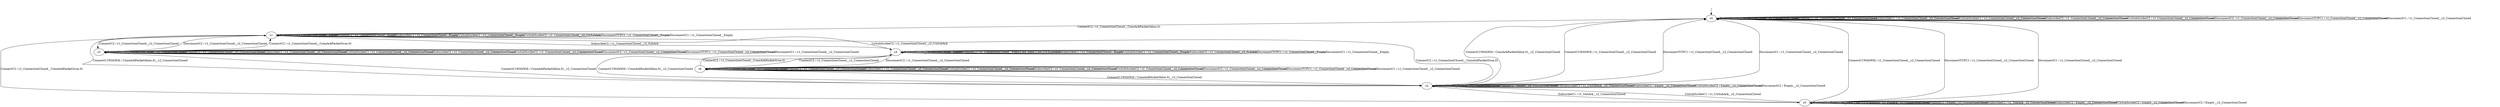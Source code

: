 digraph h1 {
s0 [label="s0"];
s1 [label="s1"];
s2 [label="s2"];
s3 [label="s3"];
s4 [label="s4"];
s5 [label="s5"];
s6 [label="s6"];
s0 -> s1 [label="ConnectC2 / c1_ConnectionClosed__ConnAckPacket(false,0)"];
s0 -> s2 [label="ConnectC1WithWill / ConnAckPacket(false,0)__c2_ConnectionClosed"];
s0 -> s0 [label="PublishC1 / c1_ConnectionClosed__c2_ConnectionClosed"];
s0 -> s0 [label="PublishC2 / c1_ConnectionClosed__c2_ConnectionClosed"];
s0 -> s0 [label="SubscribeC1 / c1_ConnectionClosed__c2_ConnectionClosed"];
s0 -> s0 [label="UnSubScribeC1 / c1_ConnectionClosed__c2_ConnectionClosed"];
s0 -> s0 [label="SubscribeC2 / c1_ConnectionClosed__c2_ConnectionClosed"];
s0 -> s0 [label="UnSubScribeC2 / c1_ConnectionClosed__c2_ConnectionClosed"];
s0 -> s0 [label="DisconnectC2 / c1_ConnectionClosed__c2_ConnectionClosed"];
s0 -> s0 [label="DisconnectTCPC1 / c1_ConnectionClosed__c2_ConnectionClosed"];
s0 -> s0 [label="DisconnectC1 / c1_ConnectionClosed__c2_ConnectionClosed"];
s1 -> s3 [label="ConnectC2 / c1_ConnectionClosed__c2_ConnectionClosed"];
s1 -> s2 [label="ConnectC1WithWill / ConnAckPacket(false,0)__c2_ConnectionClosed"];
s1 -> s1 [label="PublishC1 / c1_ConnectionClosed__Empty"];
s1 -> s1 [label="PublishC2 / c1_ConnectionClosed__Empty"];
s1 -> s1 [label="SubscribeC1 / c1_ConnectionClosed__Empty"];
s1 -> s1 [label="UnSubScribeC1 / c1_ConnectionClosed__Empty"];
s1 -> s4 [label="SubscribeC2 / c1_ConnectionClosed__c2_SubAck"];
s1 -> s1 [label="UnSubScribeC2 / c1_ConnectionClosed__c2_UnSubAck"];
s1 -> s3 [label="DisconnectC2 / c1_ConnectionClosed__c2_ConnectionClosed"];
s1 -> s1 [label="DisconnectTCPC1 / c1_ConnectionClosed__Empty"];
s1 -> s1 [label="DisconnectC1 / c1_ConnectionClosed__Empty"];
s2 -> s1 [label="ConnectC2 / c1_ConnectionClosed__ConnAckPacket(true,0)"];
s2 -> s0 [label="ConnectC1WithWill / c1_ConnectionClosed__c2_ConnectionClosed"];
s2 -> s2 [label="PublishC1 / c1_PubAck__c2_ConnectionClosed"];
s2 -> s2 [label="PublishC2 / Empty__c2_ConnectionClosed"];
s2 -> s5 [label="SubscribeC1 / c1_SubAck__c2_ConnectionClosed"];
s2 -> s2 [label="UnSubScribeC1 / c1_UnSubAck__c2_ConnectionClosed"];
s2 -> s2 [label="SubscribeC2 / Empty__c2_ConnectionClosed"];
s2 -> s2 [label="UnSubScribeC2 / Empty__c2_ConnectionClosed"];
s2 -> s2 [label="DisconnectC2 / Empty__c2_ConnectionClosed"];
s2 -> s0 [label="DisconnectTCPC1 / c1_ConnectionClosed__c2_ConnectionClosed"];
s2 -> s0 [label="DisconnectC1 / c1_ConnectionClosed__c2_ConnectionClosed"];
s3 -> s1 [label="ConnectC2 / c1_ConnectionClosed__ConnAckPacket(true,0)"];
s3 -> s2 [label="ConnectC1WithWill / ConnAckPacket(false,0)__c2_ConnectionClosed"];
s3 -> s3 [label="PublishC1 / c1_ConnectionClosed__c2_ConnectionClosed"];
s3 -> s3 [label="PublishC2 / c1_ConnectionClosed__c2_ConnectionClosed"];
s3 -> s3 [label="SubscribeC1 / c1_ConnectionClosed__c2_ConnectionClosed"];
s3 -> s3 [label="UnSubScribeC1 / c1_ConnectionClosed__c2_ConnectionClosed"];
s3 -> s3 [label="SubscribeC2 / c1_ConnectionClosed__c2_ConnectionClosed"];
s3 -> s3 [label="UnSubScribeC2 / c1_ConnectionClosed__c2_ConnectionClosed"];
s3 -> s3 [label="DisconnectC2 / c1_ConnectionClosed__c2_ConnectionClosed"];
s3 -> s3 [label="DisconnectTCPC1 / c1_ConnectionClosed__c2_ConnectionClosed"];
s3 -> s3 [label="DisconnectC1 / c1_ConnectionClosed__c2_ConnectionClosed"];
s4 -> s6 [label="ConnectC2 / c1_ConnectionClosed__c2_ConnectionClosed"];
s4 -> s2 [label="ConnectC1WithWill / ConnAckPacket(false,0)__c2_ConnectionClosed"];
s4 -> s4 [label="PublishC1 / c1_ConnectionClosed__Empty"];
s4 -> s4 [label="PublishC2 / c1_ConnectionClosed__Pub(c2,my_topic,i_am_C2,0,notdub)"];
s4 -> s4 [label="SubscribeC1 / c1_ConnectionClosed__Empty"];
s4 -> s4 [label="UnSubScribeC1 / c1_ConnectionClosed__Empty"];
s4 -> s4 [label="SubscribeC2 / c1_ConnectionClosed__c2_SubAck"];
s4 -> s1 [label="UnSubScribeC2 / c1_ConnectionClosed__c2_UnSubAck"];
s4 -> s6 [label="DisconnectC2 / c1_ConnectionClosed__c2_ConnectionClosed"];
s4 -> s4 [label="DisconnectTCPC1 / c1_ConnectionClosed__Empty"];
s4 -> s4 [label="DisconnectC1 / c1_ConnectionClosed__Empty"];
s5 -> s1 [label="ConnectC2 / c1_ConnectionClosed__ConnAckPacket(true,0)"];
s5 -> s0 [label="ConnectC1WithWill / c1_ConnectionClosed__c2_ConnectionClosed"];
s5 -> s5 [label="PublishC1 / Pub(c1,my_topic,i_am_C1,0,notdub)__c1_PubAck__c2_ConnectionClosed"];
s5 -> s5 [label="PublishC2 / Empty__c2_ConnectionClosed"];
s5 -> s5 [label="SubscribeC1 / c1_SubAck__c2_ConnectionClosed"];
s5 -> s2 [label="UnSubScribeC1 / c1_UnSubAck__c2_ConnectionClosed"];
s5 -> s5 [label="SubscribeC2 / Empty__c2_ConnectionClosed"];
s5 -> s5 [label="UnSubScribeC2 / Empty__c2_ConnectionClosed"];
s5 -> s5 [label="DisconnectC2 / Empty__c2_ConnectionClosed"];
s5 -> s0 [label="DisconnectTCPC1 / c1_ConnectionClosed__c2_ConnectionClosed"];
s5 -> s0 [label="DisconnectC1 / c1_ConnectionClosed__c2_ConnectionClosed"];
s6 -> s4 [label="ConnectC2 / c1_ConnectionClosed__ConnAckPacket(true,0)"];
s6 -> s2 [label="ConnectC1WithWill / ConnAckPacket(false,0)__c2_ConnectionClosed"];
s6 -> s6 [label="PublishC1 / c1_ConnectionClosed__c2_ConnectionClosed"];
s6 -> s6 [label="PublishC2 / c1_ConnectionClosed__c2_ConnectionClosed"];
s6 -> s6 [label="SubscribeC1 / c1_ConnectionClosed__c2_ConnectionClosed"];
s6 -> s6 [label="UnSubScribeC1 / c1_ConnectionClosed__c2_ConnectionClosed"];
s6 -> s6 [label="SubscribeC2 / c1_ConnectionClosed__c2_ConnectionClosed"];
s6 -> s6 [label="UnSubScribeC2 / c1_ConnectionClosed__c2_ConnectionClosed"];
s6 -> s6 [label="DisconnectC2 / c1_ConnectionClosed__c2_ConnectionClosed"];
s6 -> s6 [label="DisconnectTCPC1 / c1_ConnectionClosed__c2_ConnectionClosed"];
s6 -> s6 [label="DisconnectC1 / c1_ConnectionClosed__c2_ConnectionClosed"];
__start0 [shape=none, label=""];
__start0 -> s0 [label=""];
}

